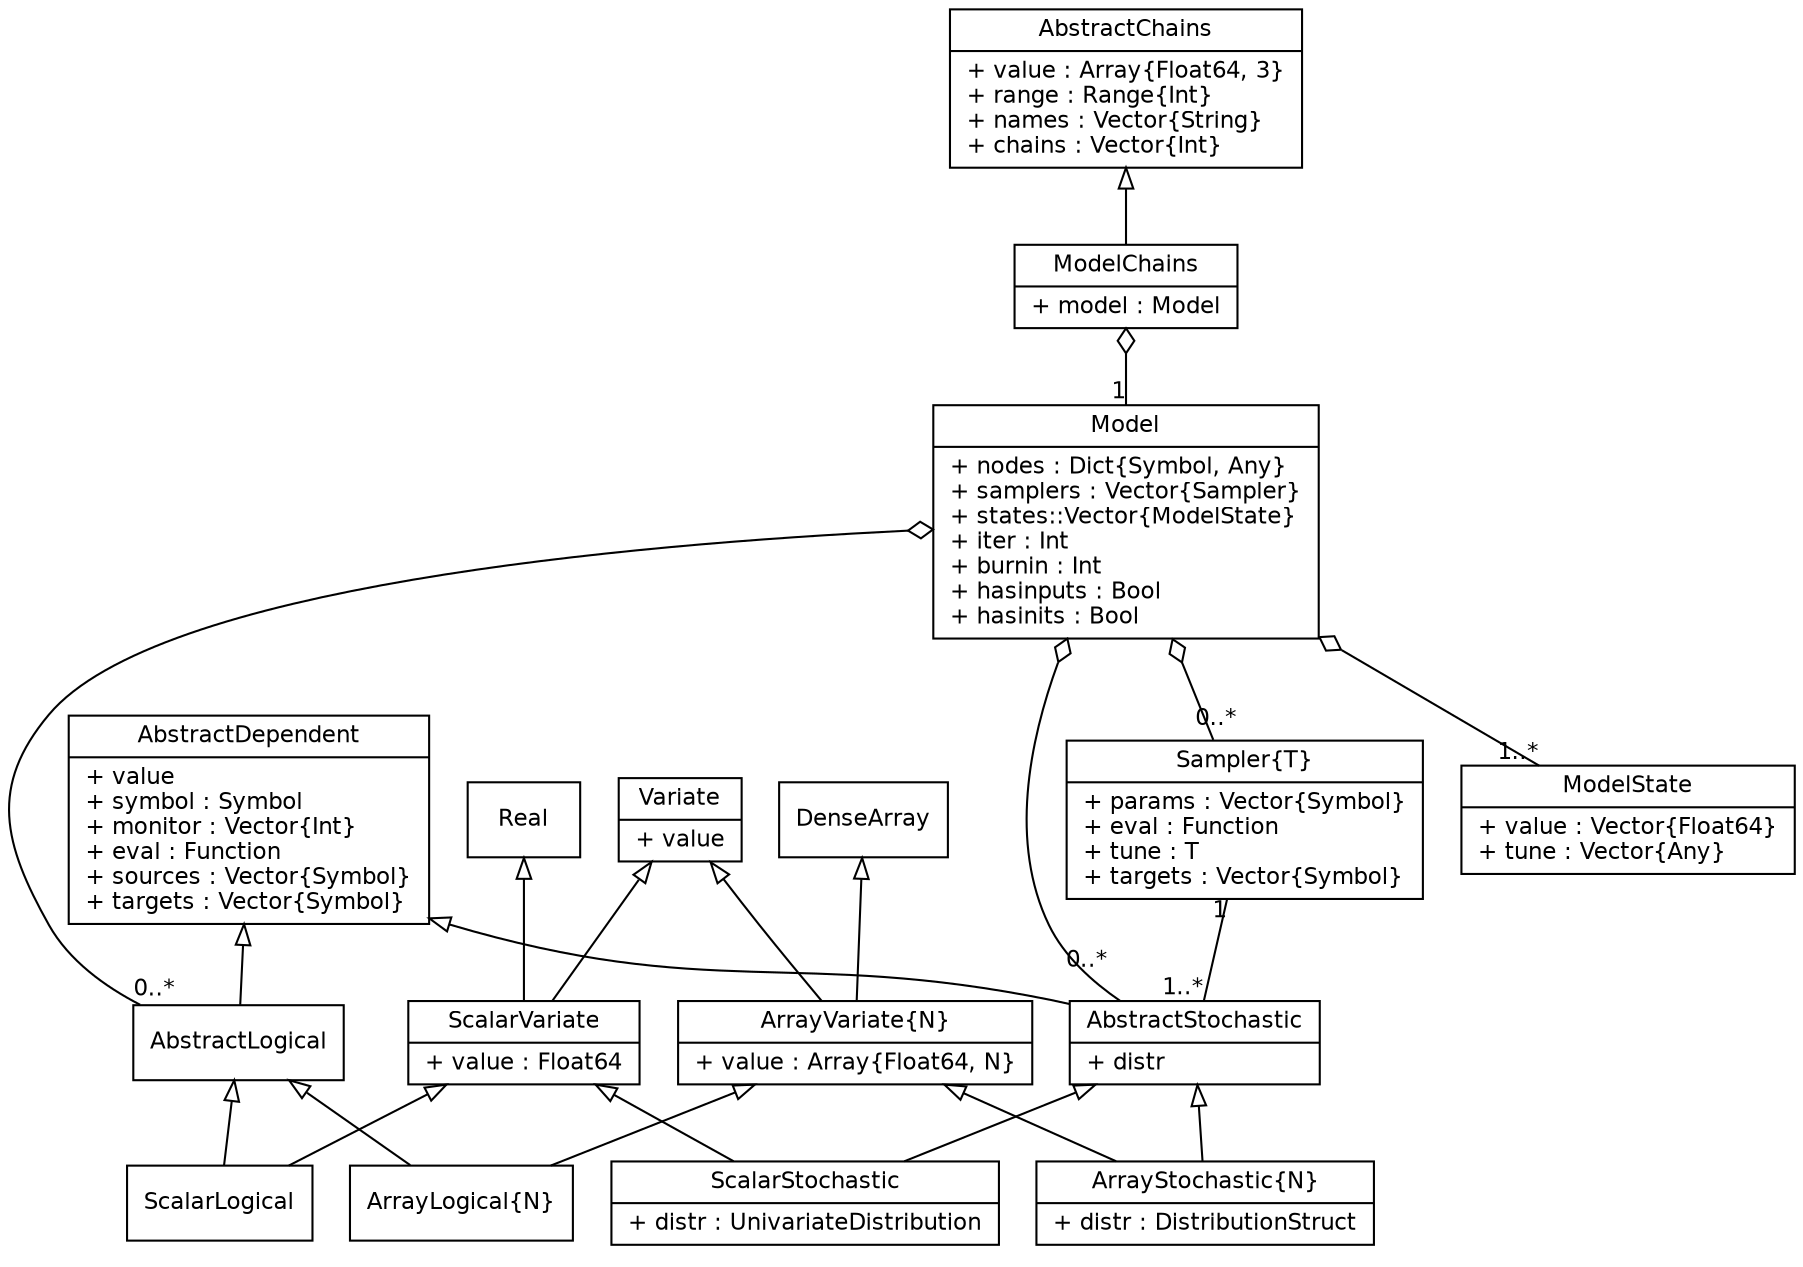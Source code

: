 graph MCMC {
    fontname = "Helvetica"
    fontsize = 11
    splines = true
    overlap = false

    node [fontname = "Helvetica", fontsize = 11, shape = record]

    edge [fontname = "Helvetica", fontsize = 11, dir = both, arrowtail = none, arrowhead = none]

    Real [label = "{Real}", pos="315, 610"]

    DenseArray [label = "{DenseArray}", pos="324, 570"]

    AbstractDependent [label = "{AbstractDependent|+ value\l+ symbol : Symbol\l+ monitor : Vector\{Int\}\l+ eval : Function\l+ sources : Vector\{Symbol\}\l+ targets : Vector\{Symbol\}\l}", pos="275, 425"]

    AbstractLogical [label = "{AbstractLogical}", pos="75, 425"]

    AbstractStochastic [label = "{AbstractStochastic|+ distr\l}", pos="495, 425"]

    Variate [label = "{Variate|+ value\l}", pos="230, 590"]

    ArrayLogical [label = "{ArrayLogical\{N\}}", pos="125, 515"]

    ArrayStochastic [label = "{ArrayStochastic\{N\}|+ distr : DistributionStruct\l}", pos="425, 515"]

    ArrayVariate [label = "{ArrayVariate\{N\}|+ value : Array\{Float64, N\}\l}", pos="275, 515"]

    ScalarLogical [label = "{ScalarLogical}", pos="25, 515"]

    ScalarStochastic [label = "{ScalarStochastic|+ distr : UnivariateDistribution\l}", pos="575, 515"]

    ScalarVariate [label = "{ScalarVariate|+ value : Float64\l}", pos="275, 665"]

    Model [label = "{Model|+ nodes : Dict\{Symbol, Any\}\l+ samplers : Vector\{Sampler\}\l+ states::Vector\{ModelState\}\l+ iter : Int\l+ burnin : Int\l+ hasinputs : Bool\l+ hasinits : Bool\l}", pos="275, 305"]

    Sampler [label = "{Sampler\{T\}|+ params : Vector\{Symbol\}\l+ eval : Function\l+ tune : T\l+ targets : Vector\{Symbol\}\l}", pos="495, 340"]
    
    ModelState [label = "{ModelState|+ value : Vector\{Float64\}\l+ tune : Vector\{Any\}\l}", pos="495, 265"]

    AbstractChains  [label = "{AbstractChains|+ value : Array\{Float64, 3\}\l+ range : Range\{Int\}\l+ names : Vector\{String\}\l+ chains : Vector\{Int\}\l}", pos="75, 340"]

    ModelChains [label = "{ModelChains|+ model : Model\l}", pos="75, 260"]

    Real -- ScalarVariate [arrowtail = empty]
    DenseArray -- ArrayVariate [arrowtail = empty]

    AbstractChains -- ModelChains [arrowtail = empty]
    AbstractDependent -- AbstractLogical [arrowtail = empty]
    AbstractDependent -- AbstractStochastic [arrowtail = empty]
    AbstractLogical -- ArrayLogical [arrowtail = empty]
    AbstractLogical -- ScalarLogical [arrowtail = empty]
    AbstractStochastic -- ArrayStochastic [arrowtail = empty]
    AbstractStochastic -- ScalarStochastic [arrowtail = empty]
    Variate -- ArrayVariate [arrowtail = empty]
    Variate -- ScalarVariate [arrowtail = empty]
    ArrayVariate -- ArrayLogical [arrowtail = empty]
    ArrayVariate -- ArrayStochastic [arrowtail = empty]
    ScalarVariate -- ScalarLogical [arrowtail = empty]
    ScalarVariate -- ScalarStochastic [arrowtail = empty]

    Sampler -- AbstractStochastic [taillabel = "1", headlabel = "1..*"]
    Model -- Sampler [arrowtail = odiamond, headlabel = "0..*", labeldistance = 1.0, labelangle = -30]
    Model -- AbstractLogical [arrowtail = odiamond, headlabel = "0..*", labeldistance = 1.0, labelangle = -105]
    Model -- AbstractStochastic [arrowtail = odiamond, headlabel = "0..*", labeldistance = 2.5, labelangle = -15]
    Model -- ModelState [arrowtail = odiamond, headlabel = "1..*"]
    ModelChains -- Model [arrowtail = odiamond, headlabel = "1"]

}
